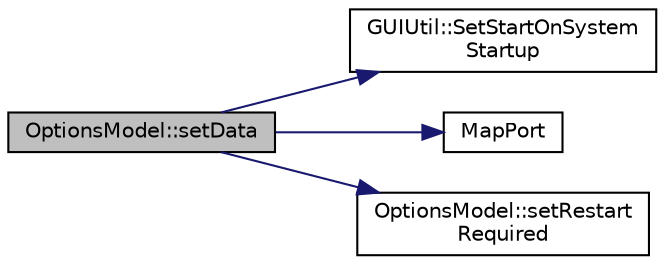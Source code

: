 digraph "OptionsModel::setData"
{
  edge [fontname="Helvetica",fontsize="10",labelfontname="Helvetica",labelfontsize="10"];
  node [fontname="Helvetica",fontsize="10",shape=record];
  rankdir="LR";
  Node203 [label="OptionsModel::setData",height=0.2,width=0.4,color="black", fillcolor="grey75", style="filled", fontcolor="black"];
  Node203 -> Node204 [color="midnightblue",fontsize="10",style="solid",fontname="Helvetica"];
  Node204 [label="GUIUtil::SetStartOnSystem\lStartup",height=0.2,width=0.4,color="black", fillcolor="white", style="filled",URL="$d1/d87/namespace_g_u_i_util.html#a82afe76b9469d777217438a25ab7f95e"];
  Node203 -> Node205 [color="midnightblue",fontsize="10",style="solid",fontname="Helvetica"];
  Node205 [label="MapPort",height=0.2,width=0.4,color="black", fillcolor="white", style="filled",URL="$dd/d84/net_8cpp.html#a93e4e6fbe288b6e882e697918695f88e"];
  Node203 -> Node206 [color="midnightblue",fontsize="10",style="solid",fontname="Helvetica"];
  Node206 [label="OptionsModel::setRestart\lRequired",height=0.2,width=0.4,color="black", fillcolor="white", style="filled",URL="$da/d1f/class_options_model.html#af25171526a18c4746132ff199e0b1d71"];
}
